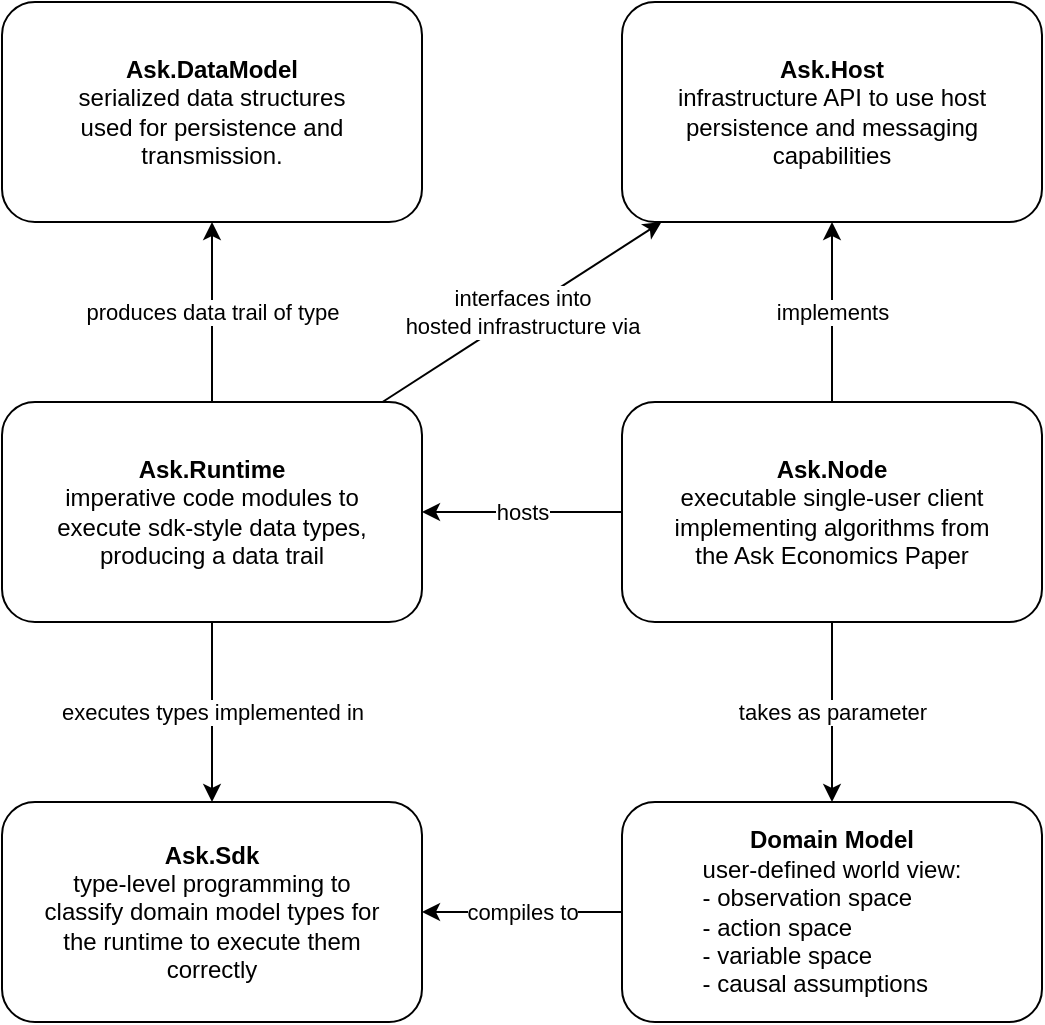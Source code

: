 <mxfile version="16.1.2" type="device"><diagram id="PhFdvqSgjBlysVg2z-UK" name="Ask Repository"><mxGraphModel dx="1102" dy="857" grid="1" gridSize="10" guides="1" tooltips="1" connect="1" arrows="1" fold="1" page="1" pageScale="1" pageWidth="827" pageHeight="1169" math="0" shadow="0"><root><mxCell id="0"/><mxCell id="1" parent="0"/><mxCell id="63UjRtqWDNK7K2RhyBjQ-11" value="executes types implemented in" style="edgeStyle=orthogonalEdgeStyle;rounded=0;orthogonalLoop=1;jettySize=auto;html=1;entryX=0.5;entryY=0;entryDx=0;entryDy=0;" parent="1" source="63UjRtqWDNK7K2RhyBjQ-1" target="63UjRtqWDNK7K2RhyBjQ-4" edge="1"><mxGeometry relative="1" as="geometry"/></mxCell><mxCell id="63UjRtqWDNK7K2RhyBjQ-13" value="produces data trail of type" style="edgeStyle=orthogonalEdgeStyle;rounded=0;orthogonalLoop=1;jettySize=auto;html=1;entryX=0.5;entryY=1;entryDx=0;entryDy=0;" parent="1" source="63UjRtqWDNK7K2RhyBjQ-1" target="63UjRtqWDNK7K2RhyBjQ-12" edge="1"><mxGeometry relative="1" as="geometry"/></mxCell><mxCell id="63UjRtqWDNK7K2RhyBjQ-16" value="interfaces into&lt;br&gt;hosted infrastructure via" style="rounded=0;orthogonalLoop=1;jettySize=auto;html=1;" parent="1" source="63UjRtqWDNK7K2RhyBjQ-1" target="63UjRtqWDNK7K2RhyBjQ-14" edge="1"><mxGeometry relative="1" as="geometry"/></mxCell><mxCell id="63UjRtqWDNK7K2RhyBjQ-1" value="&lt;b&gt;Ask.Runtime&lt;/b&gt;&lt;br&gt;imperative code modules to execute sdk-style data types, producing a data trail" style="rounded=1;whiteSpace=wrap;html=1;spacing=18;" parent="1" vertex="1"><mxGeometry x="230" y="380" width="210" height="110" as="geometry"/></mxCell><mxCell id="63UjRtqWDNK7K2RhyBjQ-3" value="hosts" style="edgeStyle=orthogonalEdgeStyle;rounded=0;orthogonalLoop=1;jettySize=auto;html=1;" parent="1" source="63UjRtqWDNK7K2RhyBjQ-2" target="63UjRtqWDNK7K2RhyBjQ-1" edge="1"><mxGeometry relative="1" as="geometry"/></mxCell><mxCell id="63UjRtqWDNK7K2RhyBjQ-10" value="takes as parameter" style="edgeStyle=orthogonalEdgeStyle;rounded=0;orthogonalLoop=1;jettySize=auto;html=1;entryX=0.5;entryY=0;entryDx=0;entryDy=0;" parent="1" source="63UjRtqWDNK7K2RhyBjQ-2" target="63UjRtqWDNK7K2RhyBjQ-8" edge="1"><mxGeometry relative="1" as="geometry"/></mxCell><mxCell id="63UjRtqWDNK7K2RhyBjQ-15" value="implements" style="edgeStyle=orthogonalEdgeStyle;rounded=0;orthogonalLoop=1;jettySize=auto;html=1;" parent="1" source="63UjRtqWDNK7K2RhyBjQ-2" target="63UjRtqWDNK7K2RhyBjQ-14" edge="1"><mxGeometry relative="1" as="geometry"/></mxCell><mxCell id="63UjRtqWDNK7K2RhyBjQ-2" value="&lt;b&gt;Ask.Node&lt;/b&gt;&lt;br&gt;executable single-user client implementing algorithms from the Ask Economics Paper" style="rounded=1;whiteSpace=wrap;html=1;spacing=18;" parent="1" vertex="1"><mxGeometry x="540" y="380" width="210" height="110" as="geometry"/></mxCell><mxCell id="63UjRtqWDNK7K2RhyBjQ-4" value="&lt;b&gt;Ask.Sdk&lt;/b&gt;&lt;br&gt;type-level programming to classify domain model types for the runtime to execute them correctly" style="rounded=1;whiteSpace=wrap;html=1;spacing=18;" parent="1" vertex="1"><mxGeometry x="230" y="580" width="210" height="110" as="geometry"/></mxCell><mxCell id="63UjRtqWDNK7K2RhyBjQ-9" value="compiles to" style="edgeStyle=orthogonalEdgeStyle;rounded=0;orthogonalLoop=1;jettySize=auto;html=1;entryX=1;entryY=0.5;entryDx=0;entryDy=0;" parent="1" source="63UjRtqWDNK7K2RhyBjQ-8" target="63UjRtqWDNK7K2RhyBjQ-4" edge="1"><mxGeometry relative="1" as="geometry"><mxPoint as="offset"/></mxGeometry></mxCell><mxCell id="63UjRtqWDNK7K2RhyBjQ-8" value="&lt;b&gt;Domain Model&lt;/b&gt;&lt;br&gt;user-defined world view:&lt;br&gt;&lt;div style=&quot;text-align: left&quot;&gt;&lt;span&gt;- observation space&lt;/span&gt;&lt;/div&gt;&lt;div style=&quot;text-align: left&quot;&gt;&lt;span&gt;- action space&lt;/span&gt;&lt;/div&gt;&lt;div style=&quot;text-align: left&quot;&gt;&lt;span&gt;- variable space&lt;/span&gt;&lt;/div&gt;&lt;div style=&quot;text-align: left&quot;&gt;&lt;span&gt;- causal assumptions&lt;/span&gt;&lt;/div&gt;" style="rounded=1;whiteSpace=wrap;html=1;spacing=18;" parent="1" vertex="1"><mxGeometry x="540" y="580" width="210" height="110" as="geometry"/></mxCell><mxCell id="63UjRtqWDNK7K2RhyBjQ-12" value="&lt;b&gt;Ask.DataModel&lt;/b&gt;&lt;br&gt;serialized data structures&lt;br&gt;used for persistence and transmission." style="rounded=1;whiteSpace=wrap;html=1;spacing=18;" parent="1" vertex="1"><mxGeometry x="230" y="180" width="210" height="110" as="geometry"/></mxCell><mxCell id="63UjRtqWDNK7K2RhyBjQ-14" value="&lt;b&gt;Ask.Host&lt;/b&gt;&lt;br&gt;infrastructure API to use host persistence and messaging capabilities" style="rounded=1;whiteSpace=wrap;html=1;spacing=18;" parent="1" vertex="1"><mxGeometry x="540" y="180" width="210" height="110" as="geometry"/></mxCell></root></mxGraphModel></diagram></mxfile>